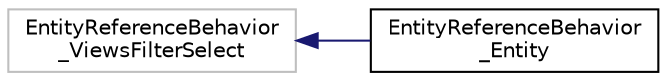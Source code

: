 digraph "Graphical Class Hierarchy"
{
 // LATEX_PDF_SIZE
  edge [fontname="Helvetica",fontsize="10",labelfontname="Helvetica",labelfontsize="10"];
  node [fontname="Helvetica",fontsize="10",shape=record];
  rankdir="LR";
  Node348 [label="EntityReferenceBehavior\l_ViewsFilterSelect",height=0.2,width=0.4,color="grey75", fillcolor="white", style="filled",tooltip=" "];
  Node348 -> Node0 [dir="back",color="midnightblue",fontsize="10",style="solid",fontname="Helvetica"];
  Node0 [label="EntityReferenceBehavior\l_Entity",height=0.2,width=0.4,color="black", fillcolor="white", style="filled",URL="$classEntityReferenceBehavior__Entity.html",tooltip=" "];
}
